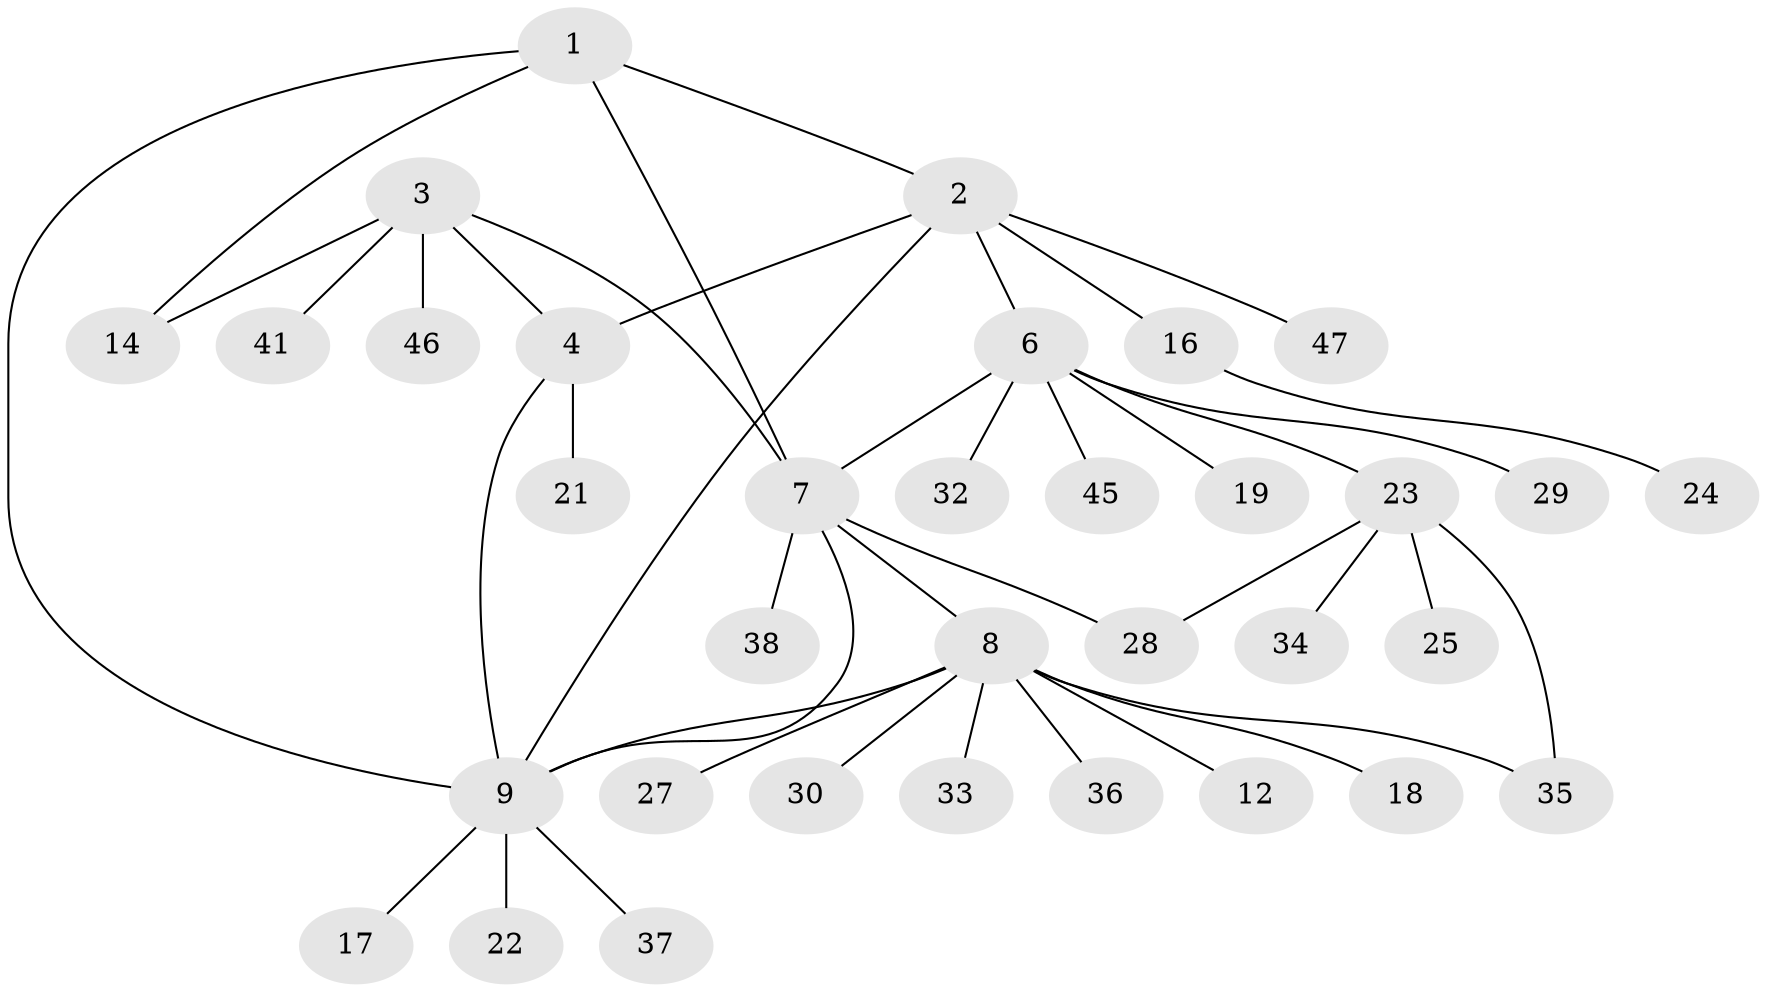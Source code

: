 // original degree distribution, {4: 0.0851063829787234, 5: 0.06382978723404255, 7: 0.02127659574468085, 10: 0.02127659574468085, 8: 0.02127659574468085, 2: 0.2127659574468085, 1: 0.5106382978723404, 3: 0.0425531914893617, 6: 0.02127659574468085}
// Generated by graph-tools (version 1.1) at 2025/11/02/27/25 16:11:36]
// undirected, 34 vertices, 42 edges
graph export_dot {
graph [start="1"]
  node [color=gray90,style=filled];
  1;
  2 [super="+5"];
  3 [super="+20"];
  4 [super="+11"];
  6 [super="+15"];
  7 [super="+13"];
  8 [super="+26"];
  9 [super="+10"];
  12;
  14 [super="+42"];
  16 [super="+43"];
  17;
  18;
  19;
  21 [super="+31"];
  22;
  23 [super="+39"];
  24 [super="+40"];
  25;
  27;
  28;
  29;
  30 [super="+44"];
  32;
  33;
  34;
  35;
  36;
  37;
  38;
  41;
  45;
  46;
  47;
  1 -- 2;
  1 -- 7;
  1 -- 14;
  1 -- 9;
  2 -- 4 [weight=2];
  2 -- 16;
  2 -- 47;
  2 -- 9;
  2 -- 6;
  3 -- 4;
  3 -- 7;
  3 -- 14;
  3 -- 41;
  3 -- 46;
  4 -- 9;
  4 -- 21;
  6 -- 7;
  6 -- 23;
  6 -- 29;
  6 -- 32;
  6 -- 45;
  6 -- 19;
  7 -- 8;
  7 -- 9;
  7 -- 28;
  7 -- 38;
  8 -- 9;
  8 -- 12;
  8 -- 18;
  8 -- 27;
  8 -- 30;
  8 -- 33;
  8 -- 35;
  8 -- 36;
  9 -- 17;
  9 -- 22;
  9 -- 37;
  16 -- 24;
  23 -- 25;
  23 -- 28;
  23 -- 34;
  23 -- 35;
}
